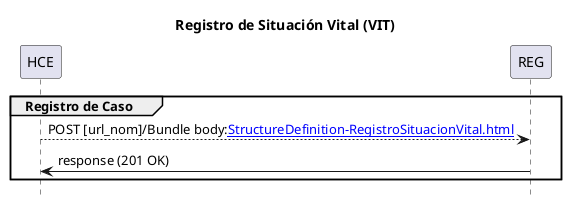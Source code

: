 @startuml RegistroSituacionVital
skinparam defaultFontName Arial

title Registro de Situación Vital (VIT)
hide footbox
participant "HCE" as Sender
participant "REG" as Receiver
group Registro de Caso
"Sender" --> "Receiver" : POST [url_nom]/Bundle body:[[StructureDefinition-RegistroSituacionVital.html]]
"Receiver" -> "Sender" : response (201 OK) 
end

@enduml